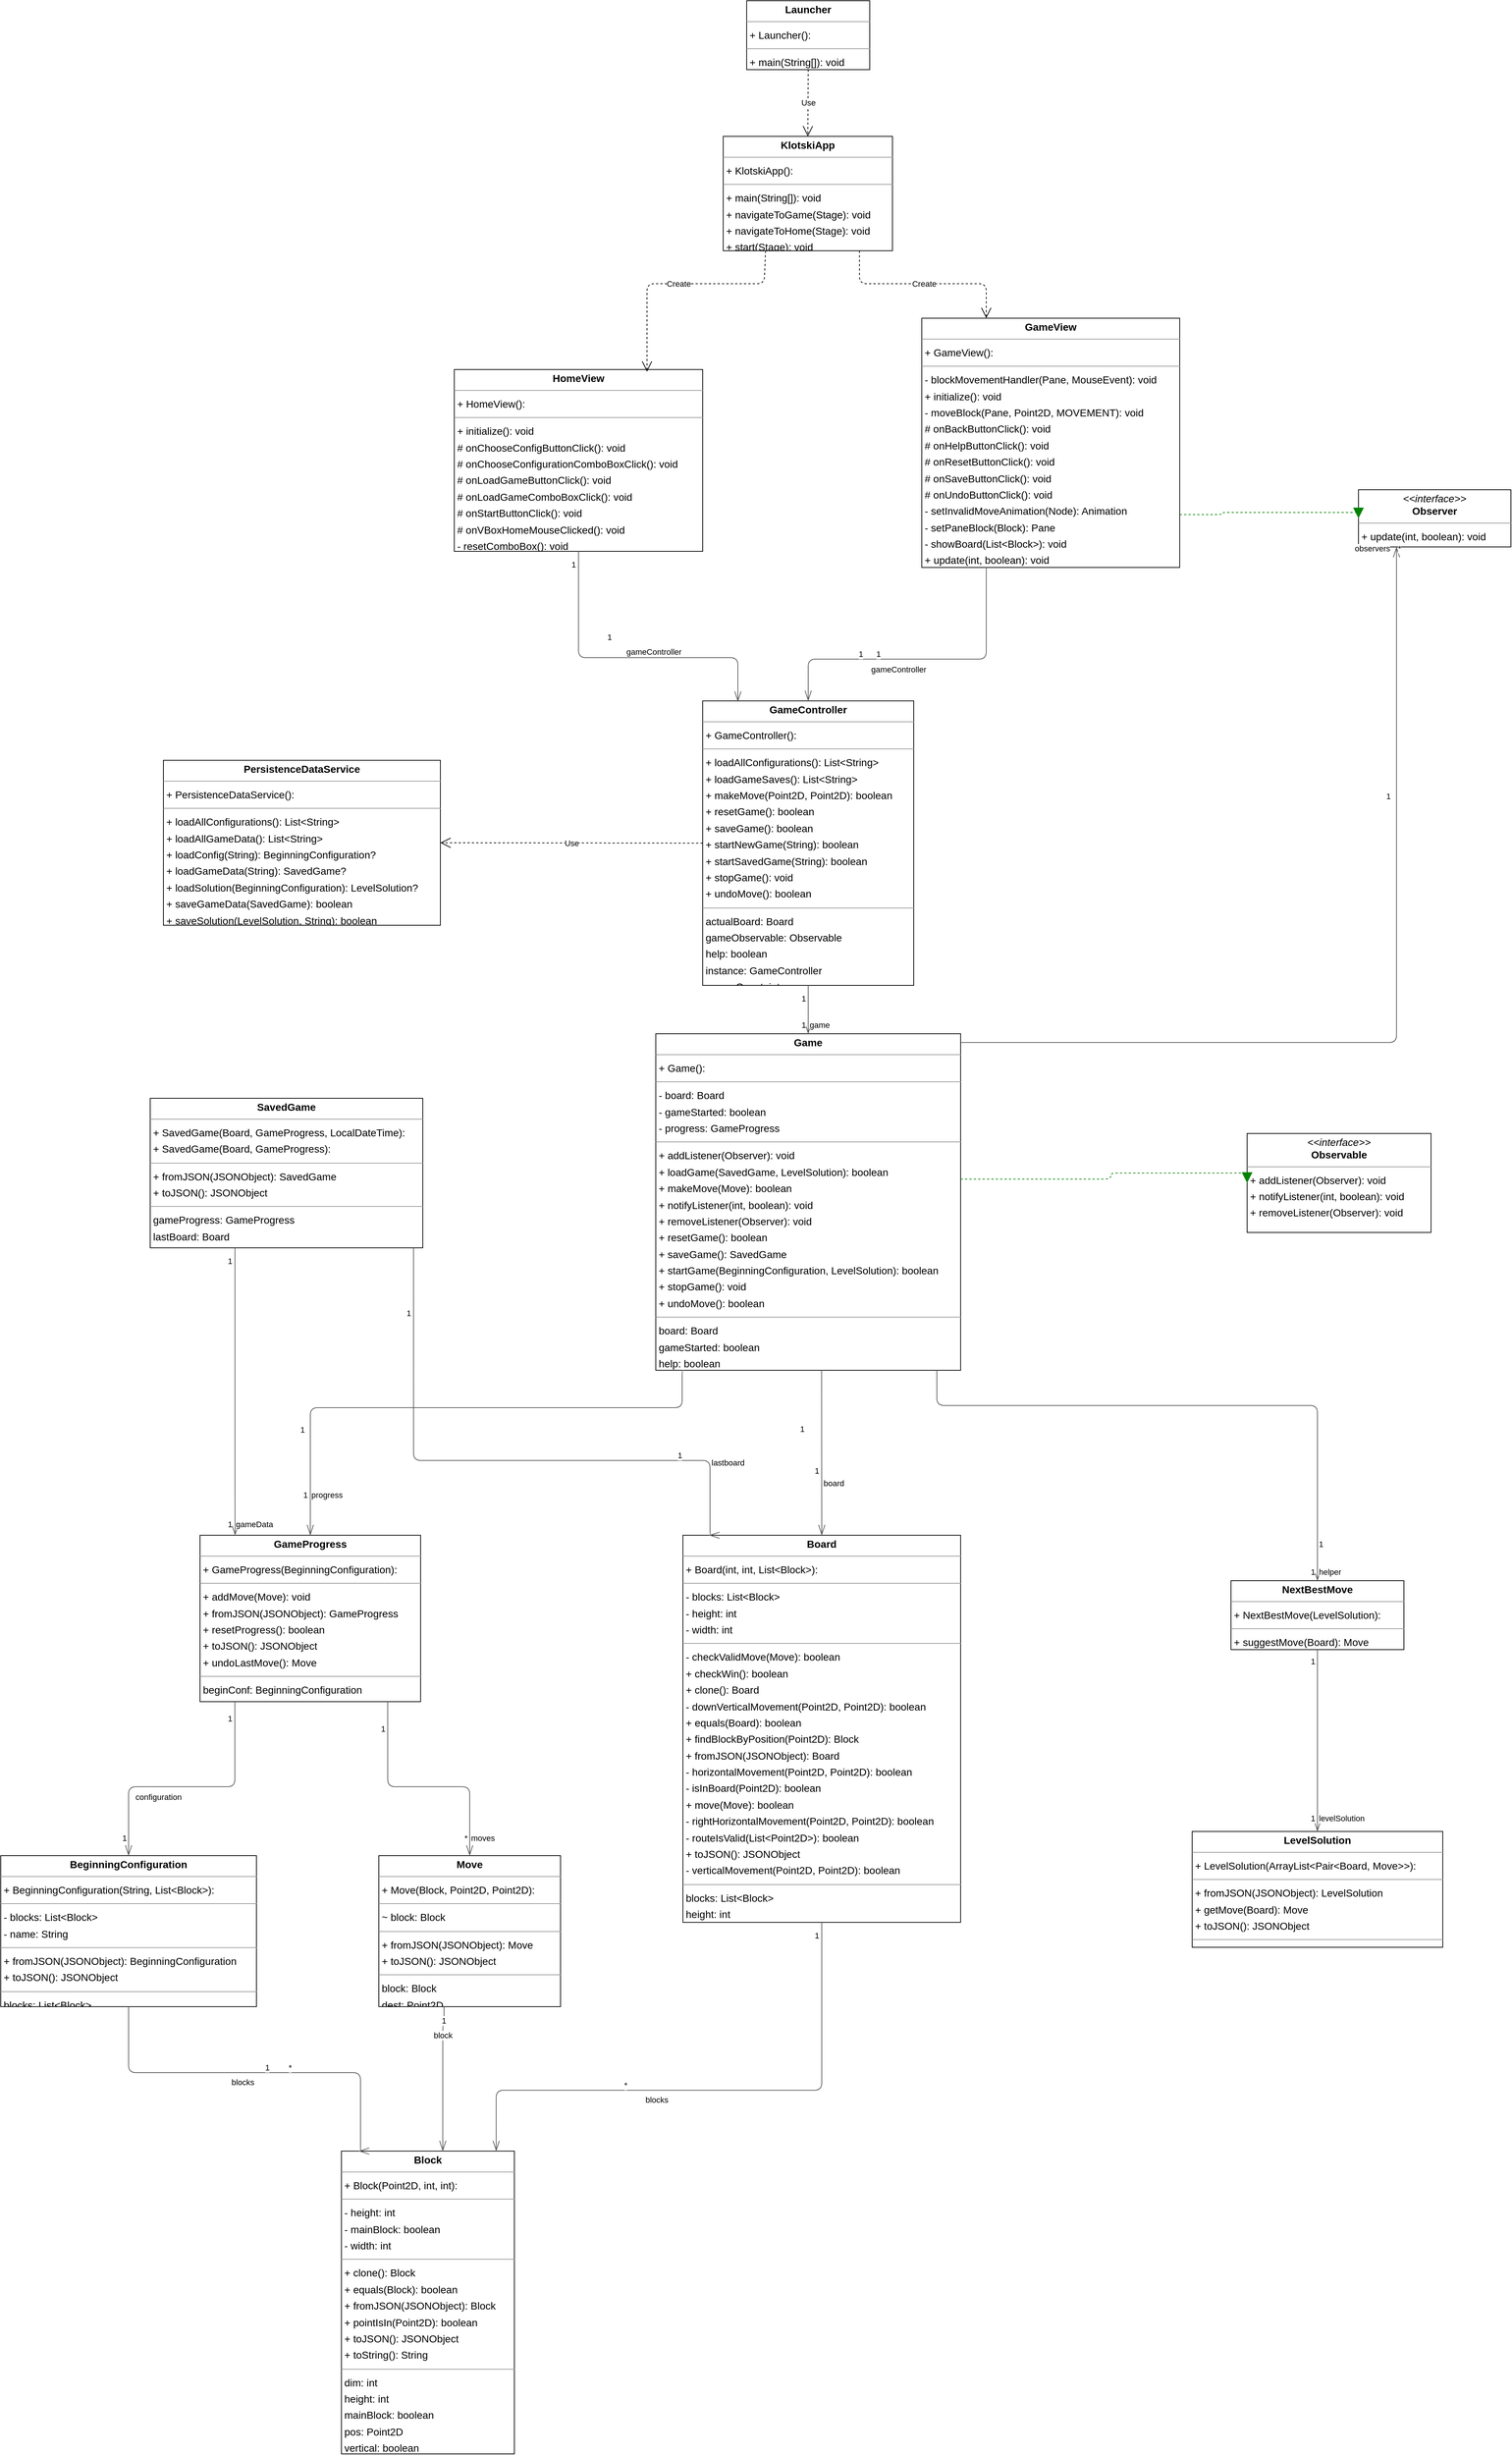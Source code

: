 <mxfile version="21.2.9" type="device">
  <diagram id="OW5FWZqznEHbSN0AupRL" name="Pagina-1">
    <mxGraphModel dx="3909" dy="3842" grid="1" gridSize="10" guides="1" tooltips="1" connect="1" arrows="1" fold="1" page="0" pageScale="1" pageWidth="827" pageHeight="1169" background="none" math="0" shadow="0">
      <root>
        <mxCell id="0" />
        <mxCell id="1" parent="0" />
        <mxCell id="node8" value="&lt;p style=&quot;margin:0px;margin-top:4px;text-align:center;&quot;&gt;&lt;b&gt;BeginningConfiguration&lt;/b&gt;&lt;/p&gt;&lt;hr size=&quot;1&quot;/&gt;&lt;p style=&quot;margin:0 0 0 4px;line-height:1.6;&quot;&gt;+ BeginningConfiguration(String, List&amp;lt;Block&amp;gt;): &lt;/p&gt;&lt;hr size=&quot;1&quot;/&gt;&lt;p style=&quot;margin:0 0 0 4px;line-height:1.6;&quot;&gt;- blocks: List&amp;lt;Block&amp;gt;&lt;br/&gt;- name: String&lt;/p&gt;&lt;hr size=&quot;1&quot;/&gt;&lt;p style=&quot;margin:0 0 0 4px;line-height:1.6;&quot;&gt;+ fromJSON(JSONObject): BeginningConfiguration&lt;br/&gt;+ toJSON(): JSONObject&lt;/p&gt;&lt;hr size=&quot;1&quot;/&gt;&lt;p style=&quot;margin:0 0 0 4px;line-height:1.6;&quot;&gt; blocks: List&amp;lt;Block&amp;gt;&lt;br/&gt; name: String&lt;/p&gt;" style="verticalAlign=top;align=left;overflow=fill;fontSize=14;fontFamily=Helvetica;html=1;rounded=0;shadow=0;comic=0;labelBackgroundColor=none;strokeWidth=1;" parent="1" vertex="1">
          <mxGeometry x="-1762" y="-56" width="349" height="206" as="geometry" />
        </mxCell>
        <mxCell id="node14" value="&lt;p style=&quot;margin:0px;margin-top:4px;text-align:center;&quot;&gt;&lt;b&gt;Block&lt;/b&gt;&lt;/p&gt;&lt;hr size=&quot;1&quot;/&gt;&lt;p style=&quot;margin:0 0 0 4px;line-height:1.6;&quot;&gt;+ Block(Point2D, int, int): &lt;/p&gt;&lt;hr size=&quot;1&quot;/&gt;&lt;p style=&quot;margin:0 0 0 4px;line-height:1.6;&quot;&gt;- height: int&lt;br/&gt;- mainBlock: boolean&lt;br/&gt;- width: int&lt;/p&gt;&lt;hr size=&quot;1&quot;/&gt;&lt;p style=&quot;margin:0 0 0 4px;line-height:1.6;&quot;&gt;+ clone(): Block&lt;br/&gt;+ equals(Block): boolean&lt;br/&gt;+ fromJSON(JSONObject): Block&lt;br/&gt;+ pointIsIn(Point2D): boolean&lt;br/&gt;+ toJSON(): JSONObject&lt;br/&gt;+ toString(): String&lt;/p&gt;&lt;hr size=&quot;1&quot;/&gt;&lt;p style=&quot;margin:0 0 0 4px;line-height:1.6;&quot;&gt; dim: int&lt;br/&gt; height: int&lt;br/&gt; mainBlock: boolean&lt;br/&gt; pos: Point2D&lt;br/&gt; vertical: boolean&lt;br/&gt; width: int&lt;/p&gt;" style="verticalAlign=top;align=left;overflow=fill;fontSize=14;fontFamily=Helvetica;html=1;rounded=0;shadow=0;comic=0;labelBackgroundColor=none;strokeWidth=1;" parent="1" vertex="1">
          <mxGeometry x="-1297" y="347" width="236" height="413" as="geometry" />
        </mxCell>
        <mxCell id="node11" value="&lt;p style=&quot;margin:0px;margin-top:4px;text-align:center;&quot;&gt;&lt;b&gt;Board&lt;/b&gt;&lt;/p&gt;&lt;hr size=&quot;1&quot;/&gt;&lt;p style=&quot;margin:0 0 0 4px;line-height:1.6;&quot;&gt;+ Board(int, int, List&amp;lt;Block&amp;gt;): &lt;/p&gt;&lt;hr size=&quot;1&quot;/&gt;&lt;p style=&quot;margin:0 0 0 4px;line-height:1.6;&quot;&gt;- blocks: List&amp;lt;Block&amp;gt;&lt;br/&gt;- height: int&lt;br/&gt;- width: int&lt;/p&gt;&lt;hr size=&quot;1&quot;/&gt;&lt;p style=&quot;margin:0 0 0 4px;line-height:1.6;&quot;&gt;- checkValidMove(Move): boolean&lt;br/&gt;+ checkWin(): boolean&lt;br/&gt;+ clone(): Board&lt;br/&gt;- downVerticalMovement(Point2D, Point2D): boolean&lt;br/&gt;+ equals(Board): boolean&lt;br/&gt;+ findBlockByPosition(Point2D): Block&lt;br/&gt;+ fromJSON(JSONObject): Board&lt;br/&gt;- horizontalMovement(Point2D, Point2D): boolean&lt;br/&gt;- isInBoard(Point2D): boolean&lt;br/&gt;+ move(Move): boolean&lt;br/&gt;- rightHorizontalMovement(Point2D, Point2D): boolean&lt;br/&gt;- routeIsValid(List&amp;lt;Point2D&amp;gt;): boolean&lt;br/&gt;+ toJSON(): JSONObject&lt;br/&gt;- verticalMovement(Point2D, Point2D): boolean&lt;/p&gt;&lt;hr size=&quot;1&quot;/&gt;&lt;p style=&quot;margin:0 0 0 4px;line-height:1.6;&quot;&gt; blocks: List&amp;lt;Block&amp;gt;&lt;br/&gt; height: int&lt;br/&gt; width: int&lt;/p&gt;" style="verticalAlign=top;align=left;overflow=fill;fontSize=14;fontFamily=Helvetica;html=1;rounded=0;shadow=0;comic=0;labelBackgroundColor=none;strokeWidth=1;" parent="1" vertex="1">
          <mxGeometry x="-831" y="-493" width="379" height="528" as="geometry" />
        </mxCell>
        <mxCell id="node16" value="&lt;p style=&quot;margin:0px;margin-top:4px;text-align:center;&quot;&gt;&lt;b&gt;Game&lt;/b&gt;&lt;/p&gt;&lt;hr size=&quot;1&quot;/&gt;&lt;p style=&quot;margin:0 0 0 4px;line-height:1.6;&quot;&gt;+ Game(): &lt;/p&gt;&lt;hr size=&quot;1&quot;/&gt;&lt;p style=&quot;margin:0 0 0 4px;line-height:1.6;&quot;&gt;- board: Board&lt;br/&gt;- gameStarted: boolean&lt;br/&gt;- progress: GameProgress&lt;/p&gt;&lt;hr size=&quot;1&quot;/&gt;&lt;p style=&quot;margin:0 0 0 4px;line-height:1.6;&quot;&gt;+ addListener(Observer): void&lt;br/&gt;+ loadGame(SavedGame, LevelSolution): boolean&lt;br/&gt;+ makeMove(Move): boolean&lt;br/&gt;+ notifyListener(int, boolean): void&lt;br/&gt;+ removeListener(Observer): void&lt;br/&gt;+ resetGame(): boolean&lt;br/&gt;+ saveGame(): SavedGame&lt;br/&gt;+ startGame(BeginningConfiguration, LevelSolution): boolean&lt;br/&gt;+ stopGame(): void&lt;br/&gt;+ undoMove(): boolean&lt;/p&gt;&lt;hr size=&quot;1&quot;/&gt;&lt;p style=&quot;margin:0 0 0 4px;line-height:1.6;&quot;&gt; board: Board&lt;br/&gt; gameStarted: boolean&lt;br/&gt; help: boolean&lt;br/&gt; progress: GameProgress&lt;/p&gt;" style="verticalAlign=top;align=left;overflow=fill;fontSize=14;fontFamily=Helvetica;html=1;rounded=0;shadow=0;comic=0;labelBackgroundColor=none;strokeWidth=1;" parent="1" vertex="1">
          <mxGeometry x="-868" y="-1177" width="416" height="459" as="geometry" />
        </mxCell>
        <mxCell id="node2" value="&lt;p style=&quot;margin:0px;margin-top:4px;text-align:center;&quot;&gt;&lt;b&gt;GameController&lt;/b&gt;&lt;/p&gt;&lt;hr size=&quot;1&quot;/&gt;&lt;p style=&quot;margin:0 0 0 4px;line-height:1.6;&quot;&gt;+ GameController(): &lt;/p&gt;&lt;hr size=&quot;1&quot;/&gt;&lt;p style=&quot;margin:0 0 0 4px;line-height:1.6;&quot;&gt;+ loadAllConfigurations(): List&amp;lt;String&amp;gt;&lt;br/&gt;+ loadGameSaves(): List&amp;lt;String&amp;gt;&lt;br/&gt;+ makeMove(Point2D, Point2D): boolean&lt;br/&gt;+ resetGame(): boolean&lt;br/&gt;+ saveGame(): boolean&lt;br/&gt;+ startNewGame(String): boolean&lt;br/&gt;+ startSavedGame(String): boolean&lt;br/&gt;+ stopGame(): void&lt;br/&gt;+ undoMove(): boolean&lt;/p&gt;&lt;hr size=&quot;1&quot;/&gt;&lt;p style=&quot;margin:0 0 0 4px;line-height:1.6;&quot;&gt; actualBoard: Board&lt;br/&gt; gameObservable: Observable&lt;br/&gt; help: boolean&lt;br/&gt; instance: GameController&lt;br/&gt; movesCount: int&lt;/p&gt;" style="verticalAlign=top;align=left;overflow=fill;fontSize=14;fontFamily=Helvetica;html=1;rounded=0;shadow=0;comic=0;labelBackgroundColor=none;strokeWidth=1;" parent="1" vertex="1">
          <mxGeometry x="-804" y="-1631" width="288" height="388" as="geometry" />
        </mxCell>
        <mxCell id="node3" value="&lt;p style=&quot;margin:0px;margin-top:4px;text-align:center;&quot;&gt;&lt;b&gt;GameProgress&lt;/b&gt;&lt;/p&gt;&lt;hr size=&quot;1&quot;/&gt;&lt;p style=&quot;margin:0 0 0 4px;line-height:1.6;&quot;&gt;+ GameProgress(BeginningConfiguration): &lt;/p&gt;&lt;hr size=&quot;1&quot;/&gt;&lt;p style=&quot;margin:0 0 0 4px;line-height:1.6;&quot;&gt;+ addMove(Move): void&lt;br/&gt;+ fromJSON(JSONObject): GameProgress&lt;br/&gt;+ resetProgress(): boolean&lt;br/&gt;+ toJSON(): JSONObject&lt;br/&gt;+ undoLastMove(): Move&lt;/p&gt;&lt;hr size=&quot;1&quot;/&gt;&lt;p style=&quot;margin:0 0 0 4px;line-height:1.6;&quot;&gt; beginConf: BeginningConfiguration&lt;br/&gt; movesCounter: int&lt;/p&gt;" style="verticalAlign=top;align=left;overflow=fill;fontSize=14;fontFamily=Helvetica;html=1;rounded=0;shadow=0;comic=0;labelBackgroundColor=none;strokeWidth=1;" parent="1" vertex="1">
          <mxGeometry x="-1490" y="-493" width="301" height="227" as="geometry" />
        </mxCell>
        <mxCell id="node0" value="&lt;p style=&quot;margin:0px;margin-top:4px;text-align:center;&quot;&gt;&lt;b&gt;GameView&lt;/b&gt;&lt;/p&gt;&lt;hr size=&quot;1&quot;/&gt;&lt;p style=&quot;margin:0 0 0 4px;line-height:1.6;&quot;&gt;+ GameView(): &lt;/p&gt;&lt;hr size=&quot;1&quot;/&gt;&lt;p style=&quot;margin:0 0 0 4px;line-height:1.6;&quot;&gt;- blockMovementHandler(Pane, MouseEvent): void&lt;br/&gt;+ initialize(): void&lt;br/&gt;- moveBlock(Pane, Point2D, MOVEMENT): void&lt;br/&gt;# onBackButtonClick(): void&lt;br/&gt;# onHelpButtonClick(): void&lt;br/&gt;# onResetButtonClick(): void&lt;br/&gt;# onSaveButtonClick(): void&lt;br/&gt;# onUndoButtonClick(): void&lt;br/&gt;- setInvalidMoveAnimation(Node): Animation&lt;br/&gt;- setPaneBlock(Block): Pane&lt;br/&gt;- showBoard(List&amp;lt;Block&amp;gt;): void&lt;br/&gt;+ update(int, boolean): void&lt;/p&gt;" style="verticalAlign=top;align=left;overflow=fill;fontSize=14;fontFamily=Helvetica;html=1;rounded=0;shadow=0;comic=0;labelBackgroundColor=none;strokeWidth=1;" parent="1" vertex="1">
          <mxGeometry x="-505" y="-2153" width="352" height="340" as="geometry" />
        </mxCell>
        <mxCell id="node15" value="&lt;p style=&quot;margin:0px;margin-top:4px;text-align:center;&quot;&gt;&lt;b&gt;HomeView&lt;/b&gt;&lt;/p&gt;&lt;hr size=&quot;1&quot;/&gt;&lt;p style=&quot;margin:0 0 0 4px;line-height:1.6;&quot;&gt;+ HomeView(): &lt;/p&gt;&lt;hr size=&quot;1&quot;/&gt;&lt;p style=&quot;margin:0 0 0 4px;line-height:1.6;&quot;&gt;+ initialize(): void&lt;br/&gt;# onChooseConfigButtonClick(): void&lt;br/&gt;# onChooseConfigurationComboBoxClick(): void&lt;br/&gt;# onLoadGameButtonClick(): void&lt;br/&gt;# onLoadGameComboBoxClick(): void&lt;br/&gt;# onStartButtonClick(): void&lt;br/&gt;# onVBoxHomeMouseClicked(): void&lt;br/&gt;- resetComboBox(): void&lt;/p&gt;" style="verticalAlign=top;align=left;overflow=fill;fontSize=14;fontFamily=Helvetica;html=1;rounded=0;shadow=0;comic=0;labelBackgroundColor=none;strokeWidth=1;" parent="1" vertex="1">
          <mxGeometry x="-1143" y="-2083" width="339" height="248" as="geometry" />
        </mxCell>
        <mxCell id="node12" value="&lt;p style=&quot;margin:0px;margin-top:4px;text-align:center;&quot;&gt;&lt;b&gt;KlotskiApp&lt;/b&gt;&lt;/p&gt;&lt;hr size=&quot;1&quot;/&gt;&lt;p style=&quot;margin:0 0 0 4px;line-height:1.6;&quot;&gt;+ KlotskiApp(): &lt;/p&gt;&lt;hr size=&quot;1&quot;/&gt;&lt;p style=&quot;margin:0 0 0 4px;line-height:1.6;&quot;&gt;+ main(String[]): void&lt;br/&gt;+ navigateToGame(Stage): void&lt;br/&gt;+ navigateToHome(Stage): void&lt;br/&gt;+ start(Stage): void&lt;/p&gt;" style="verticalAlign=top;align=left;overflow=fill;fontSize=14;fontFamily=Helvetica;html=1;rounded=0;shadow=0;comic=0;labelBackgroundColor=none;strokeWidth=1;" parent="1" vertex="1">
          <mxGeometry x="-776" y="-2401" width="231" height="156" as="geometry" />
        </mxCell>
        <mxCell id="node5" value="&lt;p style=&quot;margin:0px;margin-top:4px;text-align:center;&quot;&gt;&lt;b&gt;Launcher&lt;/b&gt;&lt;/p&gt;&lt;hr size=&quot;1&quot;/&gt;&lt;p style=&quot;margin:0 0 0 4px;line-height:1.6;&quot;&gt;+ Launcher(): &lt;/p&gt;&lt;hr size=&quot;1&quot;/&gt;&lt;p style=&quot;margin:0 0 0 4px;line-height:1.6;&quot;&gt;+ main(String[]): void&lt;/p&gt;" style="verticalAlign=top;align=left;overflow=fill;fontSize=14;fontFamily=Helvetica;html=1;rounded=0;shadow=0;comic=0;labelBackgroundColor=none;strokeWidth=1;" parent="1" vertex="1">
          <mxGeometry x="-744" y="-2586" width="168" height="94" as="geometry" />
        </mxCell>
        <mxCell id="node7" value="&lt;p style=&quot;margin:0px;margin-top:4px;text-align:center;&quot;&gt;&lt;b&gt;LevelSolution&lt;/b&gt;&lt;/p&gt;&lt;hr size=&quot;1&quot;/&gt;&lt;p style=&quot;margin:0 0 0 4px;line-height:1.6;&quot;&gt;+ LevelSolution(ArrayList&amp;lt;Pair&amp;lt;Board, Move&amp;gt;&amp;gt;): &lt;/p&gt;&lt;hr size=&quot;1&quot;/&gt;&lt;p style=&quot;margin:0 0 0 4px;line-height:1.6;&quot;&gt;+ fromJSON(JSONObject): LevelSolution&lt;br/&gt;+ getMove(Board): Move&lt;br/&gt;+ toJSON(): JSONObject&lt;/p&gt;&lt;hr size=&quot;1&quot;/&gt;&lt;p style=&quot;margin:0 0 0 4px;line-height:1.6;&quot;&gt; boardsMovs: ArrayList&amp;lt;Pair&amp;lt;Board, Move&amp;gt;&amp;gt;&lt;/p&gt;" style="verticalAlign=top;align=left;overflow=fill;fontSize=14;fontFamily=Helvetica;html=1;rounded=0;shadow=0;comic=0;labelBackgroundColor=none;strokeWidth=1;" parent="1" vertex="1">
          <mxGeometry x="-136" y="-89" width="342" height="158" as="geometry" />
        </mxCell>
        <mxCell id="node13" value="&lt;p style=&quot;margin:0px;margin-top:4px;text-align:center;&quot;&gt;&lt;b&gt;Move&lt;/b&gt;&lt;/p&gt;&lt;hr size=&quot;1&quot;/&gt;&lt;p style=&quot;margin:0 0 0 4px;line-height:1.6;&quot;&gt;+ Move(Block, Point2D, Point2D): &lt;/p&gt;&lt;hr size=&quot;1&quot;/&gt;&lt;p style=&quot;margin:0 0 0 4px;line-height:1.6;&quot;&gt;~ block: Block&lt;/p&gt;&lt;hr size=&quot;1&quot;/&gt;&lt;p style=&quot;margin:0 0 0 4px;line-height:1.6;&quot;&gt;+ fromJSON(JSONObject): Move&lt;br/&gt;+ toJSON(): JSONObject&lt;/p&gt;&lt;hr size=&quot;1&quot;/&gt;&lt;p style=&quot;margin:0 0 0 4px;line-height:1.6;&quot;&gt; block: Block&lt;br/&gt; dest: Point2D&lt;br/&gt; start: Point2D&lt;/p&gt;" style="verticalAlign=top;align=left;overflow=fill;fontSize=14;fontFamily=Helvetica;html=1;rounded=0;shadow=0;comic=0;labelBackgroundColor=none;strokeWidth=1;" parent="1" vertex="1">
          <mxGeometry x="-1246" y="-56" width="248" height="206" as="geometry" />
        </mxCell>
        <mxCell id="node1" value="&lt;p style=&quot;margin:0px;margin-top:4px;text-align:center;&quot;&gt;&lt;b&gt;NextBestMove&lt;/b&gt;&lt;/p&gt;&lt;hr size=&quot;1&quot;/&gt;&lt;p style=&quot;margin:0 0 0 4px;line-height:1.6;&quot;&gt;+ NextBestMove(LevelSolution): &lt;/p&gt;&lt;hr size=&quot;1&quot;/&gt;&lt;p style=&quot;margin:0 0 0 4px;line-height:1.6;&quot;&gt;+ suggestMove(Board): Move&lt;/p&gt;" style="verticalAlign=top;align=left;overflow=fill;fontSize=14;fontFamily=Helvetica;html=1;rounded=0;shadow=0;comic=0;labelBackgroundColor=none;strokeWidth=1;" parent="1" vertex="1">
          <mxGeometry x="-83" y="-431" width="236" height="94" as="geometry" />
        </mxCell>
        <mxCell id="node6" value="&lt;p style=&quot;margin:0px;margin-top:4px;text-align:center;&quot;&gt;&lt;i&gt;&amp;lt;&amp;lt;interface&amp;gt;&amp;gt;&lt;/i&gt;&lt;br/&gt;&lt;b&gt;Observable&lt;/b&gt;&lt;/p&gt;&lt;hr size=&quot;1&quot;/&gt;&lt;p style=&quot;margin:0 0 0 4px;line-height:1.6;&quot;&gt;+ addListener(Observer): void&lt;br/&gt;+ notifyListener(int, boolean): void&lt;br/&gt;+ removeListener(Observer): void&lt;/p&gt;" style="verticalAlign=top;align=left;overflow=fill;fontSize=14;fontFamily=Helvetica;html=1;rounded=0;shadow=0;comic=0;labelBackgroundColor=none;strokeWidth=1;" parent="1" vertex="1">
          <mxGeometry x="-61" y="-1041" width="251" height="135" as="geometry" />
        </mxCell>
        <mxCell id="node4" value="&lt;p style=&quot;margin:0px;margin-top:4px;text-align:center;&quot;&gt;&lt;i&gt;&amp;lt;&amp;lt;interface&amp;gt;&amp;gt;&lt;/i&gt;&lt;br/&gt;&lt;b&gt;Observer&lt;/b&gt;&lt;/p&gt;&lt;hr size=&quot;1&quot;/&gt;&lt;p style=&quot;margin:0 0 0 4px;line-height:1.6;&quot;&gt;+ update(int, boolean): void&lt;/p&gt;" style="verticalAlign=top;align=left;overflow=fill;fontSize=14;fontFamily=Helvetica;html=1;rounded=0;shadow=0;comic=0;labelBackgroundColor=none;strokeWidth=1;" parent="1" vertex="1">
          <mxGeometry x="91" y="-1919" width="208" height="78" as="geometry" />
        </mxCell>
        <mxCell id="node9" value="&lt;p style=&quot;margin:0px;margin-top:4px;text-align:center;&quot;&gt;&lt;b&gt;PersistenceDataService&lt;/b&gt;&lt;/p&gt;&lt;hr size=&quot;1&quot;/&gt;&lt;p style=&quot;margin:0 0 0 4px;line-height:1.6;&quot;&gt;+ PersistenceDataService(): &lt;/p&gt;&lt;hr size=&quot;1&quot;/&gt;&lt;p style=&quot;margin:0 0 0 4px;line-height:1.6;&quot;&gt;+ loadAllConfigurations(): List&amp;lt;String&amp;gt;&lt;br/&gt;+ loadAllGameData(): List&amp;lt;String&amp;gt;&lt;br/&gt;+ loadConfig(String): BeginningConfiguration?&lt;br/&gt;+ loadGameData(String): SavedGame?&lt;br/&gt;+ loadSolution(BeginningConfiguration): LevelSolution?&lt;br/&gt;+ saveGameData(SavedGame): boolean&lt;br/&gt;+ saveSolution(LevelSolution, String): boolean&lt;/p&gt;" style="verticalAlign=top;align=left;overflow=fill;fontSize=14;fontFamily=Helvetica;html=1;rounded=0;shadow=0;comic=0;labelBackgroundColor=none;strokeWidth=1;" parent="1" vertex="1">
          <mxGeometry x="-1540" y="-1550" width="378" height="225" as="geometry" />
        </mxCell>
        <mxCell id="node10" value="&lt;p style=&quot;margin:0px;margin-top:4px;text-align:center;&quot;&gt;&lt;b&gt;SavedGame&lt;/b&gt;&lt;/p&gt;&lt;hr size=&quot;1&quot;/&gt;&lt;p style=&quot;margin:0 0 0 4px;line-height:1.6;&quot;&gt;+ SavedGame(Board, GameProgress, LocalDateTime): &lt;br/&gt;+ SavedGame(Board, GameProgress): &lt;/p&gt;&lt;hr size=&quot;1&quot;/&gt;&lt;p style=&quot;margin:0 0 0 4px;line-height:1.6;&quot;&gt;+ fromJSON(JSONObject): SavedGame&lt;br/&gt;+ toJSON(): JSONObject&lt;/p&gt;&lt;hr size=&quot;1&quot;/&gt;&lt;p style=&quot;margin:0 0 0 4px;line-height:1.6;&quot;&gt; gameProgress: GameProgress&lt;br/&gt; lastBoard: Board&lt;br/&gt; saveDate: LocalDateTime&lt;/p&gt;" style="verticalAlign=top;align=left;overflow=fill;fontSize=14;fontFamily=Helvetica;html=1;rounded=0;shadow=0;comic=0;labelBackgroundColor=none;strokeWidth=1;" parent="1" vertex="1">
          <mxGeometry x="-1558" y="-1089" width="372" height="204" as="geometry" />
        </mxCell>
        <mxCell id="edge5" value="" style="html=1;rounded=1;edgeStyle=orthogonalEdgeStyle;dashed=0;startArrow=diamondThinstartSize=12;endArrow=openThin;endSize=12;strokeColor=#595959;exitX=0.500;exitY=1.000;exitDx=0;exitDy=0;entryX=0.110;entryY=0.011;entryDx=0;entryDy=0;" parent="1" source="node8" target="node14" edge="1">
          <mxGeometry width="50" height="50" relative="1" as="geometry">
            <Array as="points">
              <mxPoint x="-1587" y="240" />
              <mxPoint x="-1271" y="240" />
            </Array>
          </mxGeometry>
        </mxCell>
        <mxCell id="label30" value="1" style="edgeLabel;resizable=0;html=1;align=left;verticalAlign=top;strokeColor=default;" parent="edge5" vertex="1" connectable="0">
          <mxGeometry x="-1403" y="220" as="geometry" />
        </mxCell>
        <mxCell id="label34" value="*" style="edgeLabel;resizable=0;html=1;align=left;verticalAlign=top;strokeColor=default;" parent="edge5" vertex="1" connectable="0">
          <mxGeometry x="-1371" y="220" as="geometry" />
        </mxCell>
        <mxCell id="label35" value="blocks" style="edgeLabel;resizable=0;html=1;align=left;verticalAlign=top;strokeColor=default;" parent="edge5" vertex="1" connectable="0">
          <mxGeometry x="-1449" y="240" as="geometry" />
        </mxCell>
        <mxCell id="edge8" value="" style="html=1;rounded=1;edgeStyle=orthogonalEdgeStyle;dashed=0;startArrow=diamondThinstartSize=12;endArrow=openThin;endSize=12;strokeColor=#595959;exitX=0.500;exitY=1.000;exitDx=0;exitDy=0;entryX=0.895;entryY=0.000;entryDx=0;entryDy=0;" parent="1" source="node11" target="node14" edge="1">
          <mxGeometry width="50" height="50" relative="1" as="geometry">
            <Array as="points">
              <mxPoint x="-642" y="264" />
              <mxPoint x="-1086" y="264" />
            </Array>
          </mxGeometry>
        </mxCell>
        <mxCell id="label48" value="1" style="edgeLabel;resizable=0;html=1;align=left;verticalAlign=top;strokeColor=default;" parent="edge8" vertex="1" connectable="0">
          <mxGeometry x="-653" y="40" as="geometry" />
        </mxCell>
        <mxCell id="label52" value="*" style="edgeLabel;resizable=0;html=1;align=left;verticalAlign=top;strokeColor=default;" parent="edge8" vertex="1" connectable="0">
          <mxGeometry x="-913" y="244" as="geometry" />
        </mxCell>
        <mxCell id="label53" value="blocks" style="edgeLabel;resizable=0;html=1;align=left;verticalAlign=top;strokeColor=default;" parent="edge8" vertex="1" connectable="0">
          <mxGeometry x="-884" y="264" as="geometry" />
        </mxCell>
        <mxCell id="edge12" value="" style="html=1;rounded=1;edgeStyle=orthogonalEdgeStyle;dashed=0;startArrow=diamondThinstartSize=12;endArrow=openThin;endSize=12;strokeColor=#595959;exitX=0.544;exitY=1.000;exitDx=0;exitDy=0;entryX=0.500;entryY=0.000;entryDx=0;entryDy=0;" parent="1" source="node16" target="node11" edge="1">
          <mxGeometry width="50" height="50" relative="1" as="geometry">
            <Array as="points">
              <mxPoint x="-642" y="-687" />
              <mxPoint x="-642" y="-687" />
            </Array>
          </mxGeometry>
        </mxCell>
        <mxCell id="label72" value="1" style="edgeLabel;resizable=0;html=1;align=left;verticalAlign=top;strokeColor=default;" parent="edge12" vertex="1" connectable="0">
          <mxGeometry x="-673" y="-651" as="geometry" />
        </mxCell>
        <mxCell id="label76" value="1" style="edgeLabel;resizable=0;html=1;align=left;verticalAlign=top;strokeColor=default;" parent="edge12" vertex="1" connectable="0">
          <mxGeometry x="-653" y="-594" as="geometry" />
        </mxCell>
        <mxCell id="label77" value="board" style="edgeLabel;resizable=0;html=1;align=left;verticalAlign=top;strokeColor=default;" parent="edge12" vertex="1" connectable="0">
          <mxGeometry x="-641" y="-577" as="geometry" />
        </mxCell>
        <mxCell id="edge11" value="" style="html=1;rounded=1;edgeStyle=orthogonalEdgeStyle;dashed=0;startArrow=diamondThinstartSize=12;endArrow=openThin;endSize=12;strokeColor=#595959;exitX=0.088;exitY=1.003;exitDx=0;exitDy=0;entryX=0.500;entryY=0.000;entryDx=0;entryDy=0;" parent="1" source="node16" target="node3" edge="1">
          <mxGeometry width="50" height="50" relative="1" as="geometry">
            <Array as="points">
              <mxPoint x="-832" y="-667" />
              <mxPoint x="-1340" y="-667" />
            </Array>
          </mxGeometry>
        </mxCell>
        <mxCell id="label66" value="1" style="edgeLabel;resizable=0;html=1;align=left;verticalAlign=top;strokeColor=default;" parent="edge11" vertex="1" connectable="0">
          <mxGeometry x="-1355" y="-650" as="geometry" />
        </mxCell>
        <mxCell id="label70" value="1" style="edgeLabel;resizable=0;html=1;align=left;verticalAlign=top;strokeColor=default;" parent="edge11" vertex="1" connectable="0">
          <mxGeometry x="-1351" y="-561" as="geometry" />
        </mxCell>
        <mxCell id="label71" value="progress" style="edgeLabel;resizable=0;html=1;align=left;verticalAlign=top;strokeColor=default;" parent="edge11" vertex="1" connectable="0">
          <mxGeometry x="-1340" y="-561" as="geometry" />
        </mxCell>
        <mxCell id="edge15" value="" style="html=1;rounded=1;edgeStyle=orthogonalEdgeStyle;dashed=0;startArrow=diamondThinstartSize=12;endArrow=openThin;endSize=12;strokeColor=#595959;exitX=0.922;exitY=1.000;exitDx=0;exitDy=0;entryX=0.500;entryY=0.000;entryDx=0;entryDy=0;" parent="1" source="node16" target="node1" edge="1">
          <mxGeometry width="50" height="50" relative="1" as="geometry">
            <Array as="points">
              <mxPoint x="-485" y="-670" />
              <mxPoint x="35" y="-670" />
            </Array>
          </mxGeometry>
        </mxCell>
        <mxCell id="label90" value="1" style="edgeLabel;resizable=0;html=1;align=left;verticalAlign=top;strokeColor=default;" parent="edge15" vertex="1" connectable="0">
          <mxGeometry x="35" y="-494" as="geometry" />
        </mxCell>
        <mxCell id="label94" value="1" style="edgeLabel;resizable=0;html=1;align=left;verticalAlign=top;strokeColor=default;" parent="edge15" vertex="1" connectable="0">
          <mxGeometry x="24" y="-456" as="geometry" />
        </mxCell>
        <mxCell id="label95" value="helper" style="edgeLabel;resizable=0;html=1;align=left;verticalAlign=top;strokeColor=default;" parent="edge15" vertex="1" connectable="0">
          <mxGeometry x="35" y="-456" as="geometry" />
        </mxCell>
        <mxCell id="edge1" value="" style="html=1;rounded=1;edgeStyle=orthogonalEdgeStyle;dashed=1;startArrow=none;endArrow=block;endSize=12;strokeColor=#008200;exitX=1.000;exitY=0.432;exitDx=0;exitDy=0;entryX=0.000;entryY=0.500;entryDx=0;entryDy=0;" parent="1" source="node16" target="node6" edge="1">
          <mxGeometry width="50" height="50" relative="1" as="geometry">
            <Array as="points">
              <mxPoint x="-247" y="-979" />
              <mxPoint x="-247" y="-987" />
            </Array>
          </mxGeometry>
        </mxCell>
        <mxCell id="edge14" value="" style="html=1;rounded=1;edgeStyle=orthogonalEdgeStyle;dashed=0;startArrow=diamondThinstartSize=12;endArrow=openThin;endSize=12;strokeColor=#595959;exitX=1.000;exitY=0.026;exitDx=0;exitDy=0;entryX=0.250;entryY=0.999;entryDx=0;entryDy=0;" parent="1" source="node16" target="node4" edge="1">
          <mxGeometry width="50" height="50" relative="1" as="geometry">
            <Array as="points">
              <mxPoint x="143" y="-1165" />
            </Array>
          </mxGeometry>
        </mxCell>
        <mxCell id="label84" value="1" style="edgeLabel;resizable=0;html=1;align=left;verticalAlign=top;strokeColor=default;" parent="edge14" vertex="1" connectable="0">
          <mxGeometry x="127" y="-1514" as="geometry" />
        </mxCell>
        <mxCell id="label88" value="*" style="edgeLabel;resizable=0;html=1;align=left;verticalAlign=top;strokeColor=default;" parent="edge14" vertex="1" connectable="0">
          <mxGeometry x="143" y="-1852" as="geometry" />
        </mxCell>
        <mxCell id="label89" value="observers" style="edgeLabel;resizable=0;html=1;align=left;verticalAlign=top;strokeColor=default;" parent="edge14" vertex="1" connectable="0">
          <mxGeometry x="84" y="-1852" as="geometry" />
        </mxCell>
        <mxCell id="edge2" value="" style="html=1;rounded=1;edgeStyle=orthogonalEdgeStyle;dashed=0;startArrow=diamondThinstartSize=12;endArrow=openThin;endSize=12;strokeColor=#595959;exitX=0.500;exitY=1.000;exitDx=0;exitDy=0;entryX=0.500;entryY=0.000;entryDx=0;entryDy=0;" parent="1" source="node2" target="node16" edge="1">
          <mxGeometry width="50" height="50" relative="1" as="geometry">
            <Array as="points" />
          </mxGeometry>
        </mxCell>
        <mxCell id="label12" value="1" style="edgeLabel;resizable=0;html=1;align=left;verticalAlign=top;strokeColor=default;" parent="edge2" vertex="1" connectable="0">
          <mxGeometry x="-671" y="-1238" as="geometry" />
        </mxCell>
        <mxCell id="label16" value="1" style="edgeLabel;resizable=0;html=1;align=left;verticalAlign=top;strokeColor=default;" parent="edge2" vertex="1" connectable="0">
          <mxGeometry x="-671" y="-1202" as="geometry" />
        </mxCell>
        <mxCell id="label17" value="game" style="edgeLabel;resizable=0;html=1;align=left;verticalAlign=top;strokeColor=default;" parent="edge2" vertex="1" connectable="0">
          <mxGeometry x="-660" y="-1202" as="geometry" />
        </mxCell>
        <mxCell id="edge6" value="" style="html=1;rounded=1;edgeStyle=orthogonalEdgeStyle;dashed=0;startArrow=diamondThinstartSize=12;endArrow=openThin;endSize=12;strokeColor=#595959;exitX=0.158;exitY=1.000;exitDx=0;exitDy=0;entryX=0.500;entryY=0.000;entryDx=0;entryDy=0;" parent="1" source="node3" target="node8" edge="1">
          <mxGeometry width="50" height="50" relative="1" as="geometry">
            <Array as="points">
              <mxPoint x="-1443" y="-150" />
              <mxPoint x="-1587" y="-150" />
            </Array>
          </mxGeometry>
        </mxCell>
        <mxCell id="label36" value="1" style="edgeLabel;resizable=0;html=1;align=left;verticalAlign=top;strokeColor=default;" parent="edge6" vertex="1" connectable="0">
          <mxGeometry x="-1454" y="-256" as="geometry" />
        </mxCell>
        <mxCell id="label40" value="1" style="edgeLabel;resizable=0;html=1;align=left;verticalAlign=top;strokeColor=default;" parent="edge6" vertex="1" connectable="0">
          <mxGeometry x="-1598" y="-93" as="geometry" />
        </mxCell>
        <mxCell id="label41" value="configuration" style="edgeLabel;resizable=0;html=1;align=left;verticalAlign=top;strokeColor=default;" parent="edge6" vertex="1" connectable="0">
          <mxGeometry x="-1580" y="-149" as="geometry" />
        </mxCell>
        <mxCell id="edge3" value="" style="html=1;rounded=1;edgeStyle=orthogonalEdgeStyle;dashed=0;startArrow=diamondThinstartSize=12;endArrow=openThin;endSize=12;strokeColor=#595959;exitX=0.851;exitY=1.000;exitDx=0;exitDy=0;entryX=0.500;entryY=0.000;entryDx=0;entryDy=0;" parent="1" source="node3" target="node13" edge="1">
          <mxGeometry width="50" height="50" relative="1" as="geometry">
            <Array as="points">
              <mxPoint x="-1234" y="-150" />
              <mxPoint x="-1122" y="-150" />
            </Array>
          </mxGeometry>
        </mxCell>
        <mxCell id="label18" value="1" style="edgeLabel;resizable=0;html=1;align=left;verticalAlign=top;strokeColor=default;" parent="edge3" vertex="1" connectable="0">
          <mxGeometry x="-1245" y="-242" as="geometry" />
        </mxCell>
        <mxCell id="label22" value="*" style="edgeLabel;resizable=0;html=1;align=left;verticalAlign=top;strokeColor=default;" parent="edge3" vertex="1" connectable="0">
          <mxGeometry x="-1131" y="-93" as="geometry" />
        </mxCell>
        <mxCell id="label23" value="moves" style="edgeLabel;resizable=0;html=1;align=left;verticalAlign=top;strokeColor=default;" parent="edge3" vertex="1" connectable="0">
          <mxGeometry x="-1122" y="-93" as="geometry" />
        </mxCell>
        <mxCell id="edge9" value="" style="html=1;rounded=1;edgeStyle=orthogonalEdgeStyle;dashed=0;startArrow=diamondThinstartSize=12;endArrow=openThin;endSize=12;strokeColor=#595959;exitX=0.250;exitY=1.000;exitDx=0;exitDy=0;entryX=0.500;entryY=0.000;entryDx=0;entryDy=0;" parent="1" source="node0" target="node2" edge="1">
          <mxGeometry width="50" height="50" relative="1" as="geometry">
            <Array as="points">
              <mxPoint x="-417" y="-1688" />
              <mxPoint x="-660" y="-1688" />
            </Array>
          </mxGeometry>
        </mxCell>
        <mxCell id="label54" value="1" style="edgeLabel;resizable=0;html=1;align=left;verticalAlign=top;strokeColor=default;" parent="edge9" vertex="1" connectable="0">
          <mxGeometry x="-569" y="-1708" as="geometry" />
        </mxCell>
        <mxCell id="label58" value="1" style="edgeLabel;resizable=0;html=1;align=left;verticalAlign=top;strokeColor=default;" parent="edge9" vertex="1" connectable="0">
          <mxGeometry x="-593" y="-1708" as="geometry" />
        </mxCell>
        <mxCell id="label59" value="gameController" style="edgeLabel;resizable=0;html=1;align=left;verticalAlign=top;strokeColor=default;" parent="edge9" vertex="1" connectable="0">
          <mxGeometry x="-576" y="-1687" as="geometry" />
        </mxCell>
        <mxCell id="edge0" value="" style="html=1;rounded=1;edgeStyle=orthogonalEdgeStyle;dashed=1;startArrow=none;endArrow=block;endSize=12;strokeColor=#008200;exitX=1.000;exitY=0.788;exitDx=0;exitDy=0;entryX=0.000;entryY=0.500;entryDx=0;entryDy=0;" parent="1" source="node0" target="node4" edge="1">
          <mxGeometry width="50" height="50" relative="1" as="geometry">
            <Array as="points">
              <mxPoint x="-95" y="-1885" />
              <mxPoint x="-95" y="-1888" />
            </Array>
          </mxGeometry>
        </mxCell>
        <mxCell id="edge4" value="" style="html=1;rounded=1;edgeStyle=orthogonalEdgeStyle;dashed=0;startArrow=diamondThinstartSize=12;endArrow=openThin;endSize=12;strokeColor=#595959;exitX=0.500;exitY=1.000;exitDx=0;exitDy=0;" parent="1" source="node15" edge="1">
          <mxGeometry width="50" height="50" relative="1" as="geometry">
            <Array as="points">
              <mxPoint x="-974" y="-1690" />
              <mxPoint x="-756" y="-1690" />
            </Array>
            <mxPoint x="-756" y="-1630" as="targetPoint" />
          </mxGeometry>
        </mxCell>
        <mxCell id="label24" value="1" style="edgeLabel;resizable=0;html=1;align=left;verticalAlign=top;strokeColor=default;" parent="edge4" vertex="1" connectable="0">
          <mxGeometry x="-985" y="-1830" as="geometry" />
        </mxCell>
        <mxCell id="label28" value="1" style="edgeLabel;resizable=0;html=1;align=left;verticalAlign=top;strokeColor=default;" parent="edge4" vertex="1" connectable="0">
          <mxGeometry x="-936" y="-1731" as="geometry" />
        </mxCell>
        <mxCell id="label29" value="gameController" style="edgeLabel;resizable=0;html=1;align=left;verticalAlign=top;strokeColor=default;" parent="edge4" vertex="1" connectable="0">
          <mxGeometry x="-910" y="-1711" as="geometry" />
        </mxCell>
        <mxCell id="edge7" value="" style="html=1;rounded=1;edgeStyle=orthogonalEdgeStyle;dashed=0;startArrow=diamondThinstartSize=12;endArrow=openThin;endSize=12;strokeColor=#595959;exitX=0.359;exitY=1.000;exitDx=0;exitDy=0;entryX=0.586;entryY=0.000;entryDx=0;entryDy=0;" parent="1" source="node13" target="node14" edge="1">
          <mxGeometry width="50" height="50" relative="1" as="geometry">
            <Array as="points">
              <mxPoint x="-1157" y="176" />
              <mxPoint x="-1159" y="176" />
            </Array>
          </mxGeometry>
        </mxCell>
        <mxCell id="label42" value="1" style="edgeLabel;resizable=0;html=1;align=left;verticalAlign=top;strokeColor=default;" parent="edge7" vertex="1" connectable="0">
          <mxGeometry x="-1163" y="156" as="geometry" />
        </mxCell>
        <mxCell id="label46" value="1" style="edgeLabel;resizable=0;html=1;align=left;verticalAlign=top;strokeColor=default;" parent="edge7" vertex="1" connectable="0">
          <mxGeometry x="-1162" y="156" as="geometry" />
        </mxCell>
        <mxCell id="label47" value="block" style="edgeLabel;resizable=0;html=1;align=left;verticalAlign=top;strokeColor=default;" parent="edge7" vertex="1" connectable="0">
          <mxGeometry x="-1173" y="176" as="geometry" />
        </mxCell>
        <mxCell id="edge10" value="" style="html=1;rounded=1;edgeStyle=orthogonalEdgeStyle;dashed=0;startArrow=diamondThinstartSize=12;endArrow=openThin;endSize=12;strokeColor=#595959;exitX=0.500;exitY=1.000;exitDx=0;exitDy=0;entryX=0.500;entryY=0.000;entryDx=0;entryDy=0;" parent="1" source="node1" target="node7" edge="1">
          <mxGeometry width="50" height="50" relative="1" as="geometry">
            <Array as="points" />
          </mxGeometry>
        </mxCell>
        <mxCell id="label60" value="1" style="edgeLabel;resizable=0;html=1;align=left;verticalAlign=top;strokeColor=default;" parent="edge10" vertex="1" connectable="0">
          <mxGeometry x="24" y="-334" as="geometry" />
        </mxCell>
        <mxCell id="label64" value="1" style="edgeLabel;resizable=0;html=1;align=left;verticalAlign=top;strokeColor=default;" parent="edge10" vertex="1" connectable="0">
          <mxGeometry x="24" y="-120" as="geometry" />
        </mxCell>
        <mxCell id="label65" value="levelSolution" style="edgeLabel;resizable=0;html=1;align=left;verticalAlign=top;strokeColor=default;" parent="edge10" vertex="1" connectable="0">
          <mxGeometry x="35" y="-120" as="geometry" />
        </mxCell>
        <mxCell id="edge16" value="" style="html=1;rounded=1;edgeStyle=orthogonalEdgeStyle;dashed=0;startArrow=diamondThinstartSize=12;endArrow=openThin;endSize=12;strokeColor=#595959;exitX=0.966;exitY=1.000;exitDx=0;exitDy=0;entryX=0.099;entryY=0.005;entryDx=0;entryDy=0;" parent="1" source="node10" target="node11" edge="1">
          <mxGeometry width="50" height="50" relative="1" as="geometry">
            <Array as="points">
              <mxPoint x="-1199" y="-595" />
              <mxPoint x="-794" y="-595" />
            </Array>
          </mxGeometry>
        </mxCell>
        <mxCell id="label96" value="1" style="edgeLabel;resizable=0;html=1;align=left;verticalAlign=top;strokeColor=default;" parent="edge16" vertex="1" connectable="0">
          <mxGeometry x="-1210" y="-809" as="geometry" />
        </mxCell>
        <mxCell id="label100" value="1" style="edgeLabel;resizable=0;html=1;align=left;verticalAlign=top;strokeColor=default;" parent="edge16" vertex="1" connectable="0">
          <mxGeometry x="-840" y="-615" as="geometry" />
        </mxCell>
        <mxCell id="label101" value="lastboard" style="edgeLabel;resizable=0;html=1;align=left;verticalAlign=top;strokeColor=default;" parent="edge16" vertex="1" connectable="0">
          <mxGeometry x="-794" y="-605" as="geometry" />
        </mxCell>
        <mxCell id="edge13" value="" style="html=1;rounded=1;edgeStyle=orthogonalEdgeStyle;dashed=0;startArrow=diamondThinstartSize=12;endArrow=openThin;endSize=12;strokeColor=#595959;exitX=0.311;exitY=1.000;exitDx=0;exitDy=0;entryX=0.159;entryY=0.000;entryDx=0;entryDy=0;" parent="1" source="node10" target="node3" edge="1">
          <mxGeometry width="50" height="50" relative="1" as="geometry">
            <Array as="points">
              <mxPoint x="-1443" y="-566" />
            </Array>
          </mxGeometry>
        </mxCell>
        <mxCell id="label78" value="1" style="edgeLabel;resizable=0;html=1;align=left;verticalAlign=top;strokeColor=default;" parent="edge13" vertex="1" connectable="0">
          <mxGeometry x="-1454" y="-880" as="geometry" />
        </mxCell>
        <mxCell id="label82" value="1" style="edgeLabel;resizable=0;html=1;align=left;verticalAlign=top;strokeColor=default;" parent="edge13" vertex="1" connectable="0">
          <mxGeometry x="-1454" y="-521" as="geometry" />
        </mxCell>
        <mxCell id="label83" value="gameData" style="edgeLabel;resizable=0;html=1;align=left;verticalAlign=top;strokeColor=default;" parent="edge13" vertex="1" connectable="0">
          <mxGeometry x="-1443" y="-521" as="geometry" />
        </mxCell>
        <mxCell id="qom05r-yQudLWFHHI4z3-1" value="Use" style="endArrow=open;endSize=12;dashed=1;html=1;rounded=0;exitX=0;exitY=0.5;exitDx=0;exitDy=0;entryX=1;entryY=0.5;entryDx=0;entryDy=0;" edge="1" parent="1" source="node2" target="node9">
          <mxGeometry width="160" relative="1" as="geometry">
            <mxPoint x="-1130" y="-1310" as="sourcePoint" />
            <mxPoint x="-970" y="-1310" as="targetPoint" />
          </mxGeometry>
        </mxCell>
        <mxCell id="qom05r-yQudLWFHHI4z3-2" value="Create" style="endArrow=open;endSize=12;dashed=1;html=1;rounded=1;exitX=0.25;exitY=1;exitDx=0;exitDy=0;" edge="1" parent="1" source="node12">
          <mxGeometry width="160" relative="1" as="geometry">
            <mxPoint x="-730" y="-2240" as="sourcePoint" />
            <mxPoint x="-880" y="-2080" as="targetPoint" />
            <Array as="points">
              <mxPoint x="-720" y="-2200" />
              <mxPoint x="-880" y="-2200" />
            </Array>
          </mxGeometry>
        </mxCell>
        <mxCell id="qom05r-yQudLWFHHI4z3-3" value="Create" style="endArrow=open;endSize=12;dashed=1;html=1;entryX=0.25;entryY=0;entryDx=0;entryDy=0;rounded=1;exitX=0.805;exitY=1.001;exitDx=0;exitDy=0;exitPerimeter=0;" edge="1" parent="1" source="node12" target="node0">
          <mxGeometry width="160" relative="1" as="geometry">
            <mxPoint x="-590" y="-2250" as="sourcePoint" />
            <mxPoint x="-610" y="-2140" as="targetPoint" />
            <Array as="points">
              <mxPoint x="-590" y="-2200" />
              <mxPoint x="-417" y="-2200" />
            </Array>
          </mxGeometry>
        </mxCell>
        <mxCell id="qom05r-yQudLWFHHI4z3-4" value="Use" style="endArrow=open;endSize=12;dashed=1;html=1;rounded=0;entryX=0.5;entryY=0;entryDx=0;entryDy=0;exitX=0.5;exitY=1;exitDx=0;exitDy=0;" edge="1" parent="1" source="node5" target="node12">
          <mxGeometry width="160" relative="1" as="geometry">
            <mxPoint x="-670" y="-2490" as="sourcePoint" />
            <mxPoint x="-530" y="-2470" as="targetPoint" />
          </mxGeometry>
        </mxCell>
      </root>
    </mxGraphModel>
  </diagram>
</mxfile>
